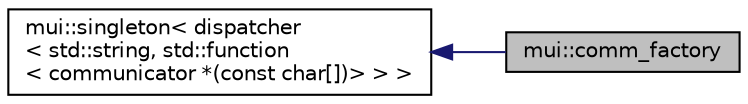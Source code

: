 digraph "mui::comm_factory"
{
 // LATEX_PDF_SIZE
  edge [fontname="Helvetica",fontsize="10",labelfontname="Helvetica",labelfontsize="10"];
  node [fontname="Helvetica",fontsize="10",shape=record];
  rankdir="LR";
  Node1 [label="mui::comm_factory",height=0.2,width=0.4,color="black", fillcolor="grey75", style="filled", fontcolor="black",tooltip=" "];
  Node2 -> Node1 [dir="back",color="midnightblue",fontsize="10",style="solid",fontname="Helvetica"];
  Node2 [label="mui::singleton\< dispatcher\l\< std::string, std::function\l\< communicator *(const char[])\> \> \>",height=0.2,width=0.4,color="black", fillcolor="white", style="filled",URL="$classmui_1_1singleton.html",tooltip=" "];
}
